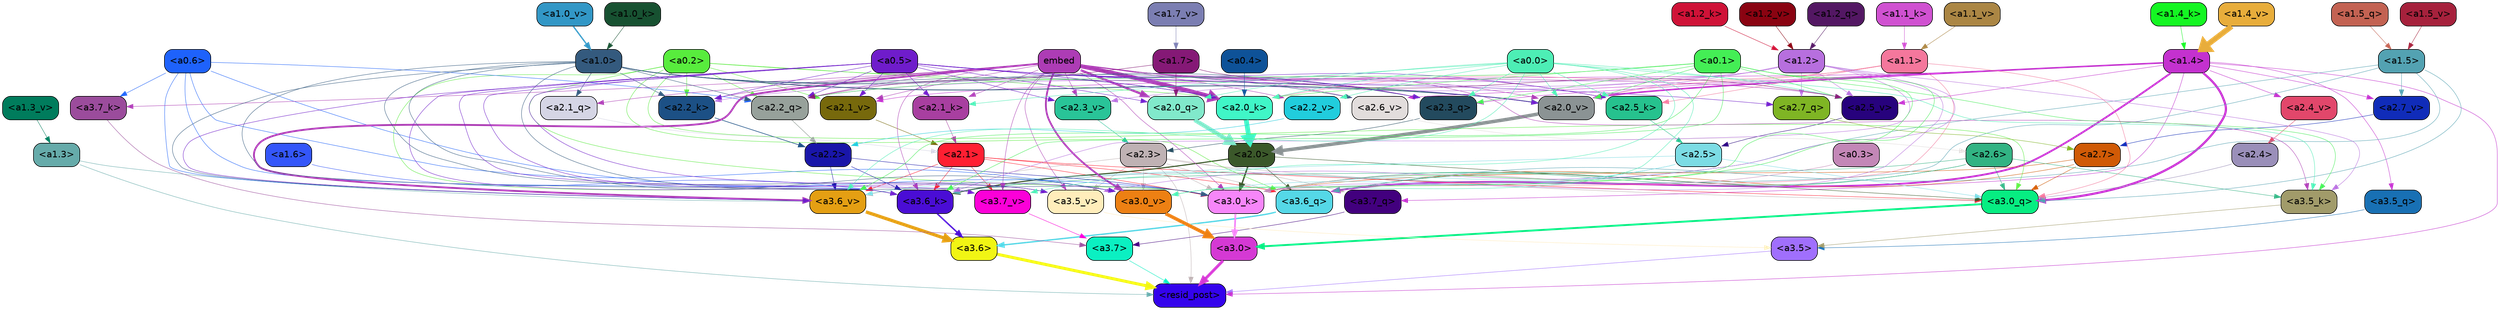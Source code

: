 strict digraph "" {
	graph [bgcolor=transparent,
		layout=dot,
		overlap=false,
		splines=true
	];
	"<a3.7>"	[color=black,
		fillcolor="#0bf0c2",
		fontname=Helvetica,
		shape=box,
		style="filled, rounded"];
	"<resid_post>"	[color=black,
		fillcolor="#3403ec",
		fontname=Helvetica,
		shape=box,
		style="filled, rounded"];
	"<a3.7>" -> "<resid_post>"	[color="#0bf0c2",
		penwidth=0.6239100098609924];
	"<a3.6>"	[color=black,
		fillcolor="#f1f514",
		fontname=Helvetica,
		shape=box,
		style="filled, rounded"];
	"<a3.6>" -> "<resid_post>"	[color="#f1f514",
		penwidth=4.569062113761902];
	"<a3.5>"	[color=black,
		fillcolor="#a06ffd",
		fontname=Helvetica,
		shape=box,
		style="filled, rounded"];
	"<a3.5>" -> "<resid_post>"	[color="#a06ffd",
		penwidth=0.6];
	"<a3.0>"	[color=black,
		fillcolor="#d539d4",
		fontname=Helvetica,
		shape=box,
		style="filled, rounded"];
	"<a3.0>" -> "<resid_post>"	[color="#d539d4",
		penwidth=4.283544182777405];
	"<a2.3>"	[color=black,
		fillcolor="#bfb2b4",
		fontname=Helvetica,
		shape=box,
		style="filled, rounded"];
	"<a2.3>" -> "<resid_post>"	[color="#bfb2b4",
		penwidth=0.6];
	"<a3.7_q>"	[color=black,
		fillcolor="#42007e",
		fontname=Helvetica,
		shape=box,
		style="filled, rounded"];
	"<a2.3>" -> "<a3.7_q>"	[color="#bfb2b4",
		penwidth=0.6];
	"<a3.6_q>"	[color=black,
		fillcolor="#55d8e7",
		fontname=Helvetica,
		shape=box,
		style="filled, rounded"];
	"<a2.3>" -> "<a3.6_q>"	[color="#bfb2b4",
		penwidth=0.6];
	"<a3.0_q>"	[color=black,
		fillcolor="#07ed82",
		fontname=Helvetica,
		shape=box,
		style="filled, rounded"];
	"<a2.3>" -> "<a3.0_q>"	[color="#bfb2b4",
		penwidth=0.6];
	"<a3.0_k>"	[color=black,
		fillcolor="#f686f9",
		fontname=Helvetica,
		shape=box,
		style="filled, rounded"];
	"<a2.3>" -> "<a3.0_k>"	[color="#bfb2b4",
		penwidth=0.6];
	"<a3.6_v>"	[color=black,
		fillcolor="#e49f13",
		fontname=Helvetica,
		shape=box,
		style="filled, rounded"];
	"<a2.3>" -> "<a3.6_v>"	[color="#bfb2b4",
		penwidth=0.6];
	"<a3.5_v>"	[color=black,
		fillcolor="#ffedbb",
		fontname=Helvetica,
		shape=box,
		style="filled, rounded"];
	"<a2.3>" -> "<a3.5_v>"	[color="#bfb2b4",
		penwidth=0.6];
	"<a3.0_v>"	[color=black,
		fillcolor="#ed8013",
		fontname=Helvetica,
		shape=box,
		style="filled, rounded"];
	"<a2.3>" -> "<a3.0_v>"	[color="#bfb2b4",
		penwidth=0.6];
	"<a1.4>"	[color=black,
		fillcolor="#c431cf",
		fontname=Helvetica,
		shape=box,
		style="filled, rounded"];
	"<a1.4>" -> "<resid_post>"	[color="#c431cf",
		penwidth=0.6];
	"<a1.4>" -> "<a3.7_q>"	[color="#c431cf",
		penwidth=0.6];
	"<a1.4>" -> "<a3.6_q>"	[color="#c431cf",
		penwidth=2.7934007048606873];
	"<a3.5_q>"	[color=black,
		fillcolor="#1870b4",
		fontname=Helvetica,
		shape=box,
		style="filled, rounded"];
	"<a1.4>" -> "<a3.5_q>"	[color="#c431cf",
		penwidth=0.6];
	"<a1.4>" -> "<a3.0_q>"	[color="#c431cf",
		penwidth=3.340754985809326];
	"<a2.3_q>"	[color=black,
		fillcolor="#234a5e",
		fontname=Helvetica,
		shape=box,
		style="filled, rounded"];
	"<a1.4>" -> "<a2.3_q>"	[color="#c431cf",
		penwidth=0.6];
	"<a2.7_v>"	[color=black,
		fillcolor="#102cb9",
		fontname=Helvetica,
		shape=box,
		style="filled, rounded"];
	"<a1.4>" -> "<a2.7_v>"	[color="#c431cf",
		penwidth=0.6];
	"<a2.6_v>"	[color=black,
		fillcolor="#e2dddc",
		fontname=Helvetica,
		shape=box,
		style="filled, rounded"];
	"<a1.4>" -> "<a2.6_v>"	[color="#c431cf",
		penwidth=0.6];
	"<a2.5_v>"	[color=black,
		fillcolor="#27027d",
		fontname=Helvetica,
		shape=box,
		style="filled, rounded"];
	"<a1.4>" -> "<a2.5_v>"	[color="#c431cf",
		penwidth=0.6];
	"<a2.4_v>"	[color=black,
		fillcolor="#e2476b",
		fontname=Helvetica,
		shape=box,
		style="filled, rounded"];
	"<a1.4>" -> "<a2.4_v>"	[color="#c431cf",
		penwidth=0.6];
	"<a2.1_v>"	[color=black,
		fillcolor="#77690c",
		fontname=Helvetica,
		shape=box,
		style="filled, rounded"];
	"<a1.4>" -> "<a2.1_v>"	[color="#c431cf",
		penwidth=0.6];
	"<a2.0_v>"	[color=black,
		fillcolor="#8b9394",
		fontname=Helvetica,
		shape=box,
		style="filled, rounded"];
	"<a1.4>" -> "<a2.0_v>"	[color="#c431cf",
		penwidth=2.268759250640869];
	"<a1.3>"	[color=black,
		fillcolor="#66abaa",
		fontname=Helvetica,
		shape=box,
		style="filled, rounded"];
	"<a1.3>" -> "<resid_post>"	[color="#66abaa",
		penwidth=0.6];
	"<a1.3>" -> "<a3.6_v>"	[color="#66abaa",
		penwidth=0.6];
	"<a3.7_q>" -> "<a3.7>"	[color="#42007e",
		penwidth=0.6];
	"<a3.6_q>" -> "<a3.6>"	[color="#55d8e7",
		penwidth=2.0347584784030914];
	"<a3.5_q>" -> "<a3.5>"	[color="#1870b4",
		penwidth=0.6];
	"<a3.0_q>" -> "<a3.0>"	[color="#07ed82",
		penwidth=2.8635367155075073];
	"<a3.7_k>"	[color=black,
		fillcolor="#9b4c9c",
		fontname=Helvetica,
		shape=box,
		style="filled, rounded"];
	"<a3.7_k>" -> "<a3.7>"	[color="#9b4c9c",
		penwidth=0.6];
	"<a3.6_k>"	[color=black,
		fillcolor="#4a0dd5",
		fontname=Helvetica,
		shape=box,
		style="filled, rounded"];
	"<a3.6_k>" -> "<a3.6>"	[color="#4a0dd5",
		penwidth=2.1760786175727844];
	"<a3.5_k>"	[color=black,
		fillcolor="#a19b6a",
		fontname=Helvetica,
		shape=box,
		style="filled, rounded"];
	"<a3.5_k>" -> "<a3.5>"	[color="#a19b6a",
		penwidth=0.6];
	"<a3.0_k>" -> "<a3.0>"	[color="#f686f9",
		penwidth=2.632905662059784];
	"<a3.7_v>"	[color=black,
		fillcolor="#fb00d8",
		fontname=Helvetica,
		shape=box,
		style="filled, rounded"];
	"<a3.7_v>" -> "<a3.7>"	[color="#fb00d8",
		penwidth=0.6];
	"<a3.6_v>" -> "<a3.6>"	[color="#e49f13",
		penwidth=4.981305837631226];
	"<a3.5_v>" -> "<a3.5>"	[color="#ffedbb",
		penwidth=0.6];
	"<a3.0_v>" -> "<a3.0>"	[color="#ed8013",
		penwidth=5.168330669403076];
	"<a2.7>"	[color=black,
		fillcolor="#d05a06",
		fontname=Helvetica,
		shape=box,
		style="filled, rounded"];
	"<a2.7>" -> "<a3.6_q>"	[color="#d05a06",
		penwidth=0.6];
	"<a2.7>" -> "<a3.0_q>"	[color="#d05a06",
		penwidth=0.6];
	"<a2.7>" -> "<a3.0_k>"	[color="#d05a06",
		penwidth=0.6];
	"<a2.6>"	[color=black,
		fillcolor="#32b383",
		fontname=Helvetica,
		shape=box,
		style="filled, rounded"];
	"<a2.6>" -> "<a3.6_q>"	[color="#32b383",
		penwidth=0.6];
	"<a2.6>" -> "<a3.0_q>"	[color="#32b383",
		penwidth=0.6];
	"<a2.6>" -> "<a3.6_k>"	[color="#32b383",
		penwidth=0.6];
	"<a2.6>" -> "<a3.5_k>"	[color="#32b383",
		penwidth=0.6];
	"<a2.6>" -> "<a3.0_k>"	[color="#32b383",
		penwidth=0.6];
	"<a2.1>"	[color=black,
		fillcolor="#ff1f32",
		fontname=Helvetica,
		shape=box,
		style="filled, rounded"];
	"<a2.1>" -> "<a3.6_q>"	[color="#ff1f32",
		penwidth=0.6];
	"<a2.1>" -> "<a3.0_q>"	[color="#ff1f32",
		penwidth=0.6];
	"<a2.1>" -> "<a3.6_k>"	[color="#ff1f32",
		penwidth=0.6];
	"<a2.1>" -> "<a3.0_k>"	[color="#ff1f32",
		penwidth=0.6];
	"<a2.1>" -> "<a3.7_v>"	[color="#ff1f32",
		penwidth=0.6];
	"<a2.1>" -> "<a3.6_v>"	[color="#ff1f32",
		penwidth=0.6];
	"<a2.0>"	[color=black,
		fillcolor="#3b582a",
		fontname=Helvetica,
		shape=box,
		style="filled, rounded"];
	"<a2.0>" -> "<a3.6_q>"	[color="#3b582a",
		penwidth=0.6];
	"<a2.0>" -> "<a3.0_q>"	[color="#3b582a",
		penwidth=0.6];
	"<a2.0>" -> "<a3.6_k>"	[color="#3b582a",
		penwidth=1.6382827460765839];
	"<a2.0>" -> "<a3.0_k>"	[color="#3b582a",
		penwidth=2.161143198609352];
	"<a1.5>"	[color=black,
		fillcolor="#53a2b2",
		fontname=Helvetica,
		shape=box,
		style="filled, rounded"];
	"<a1.5>" -> "<a3.6_q>"	[color="#53a2b2",
		penwidth=0.6];
	"<a1.5>" -> "<a3.0_q>"	[color="#53a2b2",
		penwidth=0.6];
	"<a1.5>" -> "<a3.6_k>"	[color="#53a2b2",
		penwidth=0.6];
	"<a1.5>" -> "<a3.0_k>"	[color="#53a2b2",
		penwidth=0.6];
	"<a1.5>" -> "<a2.7_v>"	[color="#53a2b2",
		penwidth=0.6];
	"<a0.2>"	[color=black,
		fillcolor="#58ec3d",
		fontname=Helvetica,
		shape=box,
		style="filled, rounded"];
	"<a0.2>" -> "<a3.6_q>"	[color="#58ec3d",
		penwidth=0.6];
	"<a0.2>" -> "<a3.0_q>"	[color="#58ec3d",
		penwidth=0.6];
	"<a0.2>" -> "<a3.6_k>"	[color="#58ec3d",
		penwidth=0.6];
	"<a0.2>" -> "<a3.0_k>"	[color="#58ec3d",
		penwidth=0.6];
	"<a2.2_q>"	[color=black,
		fillcolor="#97a19b",
		fontname=Helvetica,
		shape=box,
		style="filled, rounded"];
	"<a0.2>" -> "<a2.2_q>"	[color="#58ec3d",
		penwidth=0.6];
	"<a2.2_k>"	[color=black,
		fillcolor="#1c5085",
		fontname=Helvetica,
		shape=box,
		style="filled, rounded"];
	"<a0.2>" -> "<a2.2_k>"	[color="#58ec3d",
		penwidth=0.6];
	"<a2.0_k>"	[color=black,
		fillcolor="#40f6c7",
		fontname=Helvetica,
		shape=box,
		style="filled, rounded"];
	"<a0.2>" -> "<a2.0_k>"	[color="#58ec3d",
		penwidth=0.6];
	"<a0.2>" -> "<a2.1_v>"	[color="#58ec3d",
		penwidth=0.6];
	"<a0.2>" -> "<a2.0_v>"	[color="#58ec3d",
		penwidth=0.6];
	"<a2.5>"	[color=black,
		fillcolor="#7cdce4",
		fontname=Helvetica,
		shape=box,
		style="filled, rounded"];
	"<a2.5>" -> "<a3.0_q>"	[color="#7cdce4",
		penwidth=0.6];
	"<a2.5>" -> "<a3.0_k>"	[color="#7cdce4",
		penwidth=0.6];
	"<a2.5>" -> "<a3.6_v>"	[color="#7cdce4",
		penwidth=0.6];
	"<a2.5>" -> "<a3.0_v>"	[color="#7cdce4",
		penwidth=0.6];
	"<a2.4>"	[color=black,
		fillcolor="#9a8fb9",
		fontname=Helvetica,
		shape=box,
		style="filled, rounded"];
	"<a2.4>" -> "<a3.0_q>"	[color="#9a8fb9",
		penwidth=0.6];
	"<a1.1>"	[color=black,
		fillcolor="#f4779c",
		fontname=Helvetica,
		shape=box,
		style="filled, rounded"];
	"<a1.1>" -> "<a3.0_q>"	[color="#f4779c",
		penwidth=0.6];
	"<a1.1>" -> "<a3.0_k>"	[color="#f4779c",
		penwidth=0.6];
	"<a2.5_k>"	[color=black,
		fillcolor="#26c28e",
		fontname=Helvetica,
		shape=box,
		style="filled, rounded"];
	"<a1.1>" -> "<a2.5_k>"	[color="#f4779c",
		penwidth=0.6];
	"<a1.1>" -> "<a2.0_k>"	[color="#f4779c",
		penwidth=0.6];
	"<a1.1>" -> "<a2.0_v>"	[color="#f4779c",
		penwidth=0.6];
	"<a0.6>"	[color=black,
		fillcolor="#1e62fb",
		fontname=Helvetica,
		shape=box,
		style="filled, rounded"];
	"<a0.6>" -> "<a3.7_k>"	[color="#1e62fb",
		penwidth=0.6];
	"<a0.6>" -> "<a3.6_k>"	[color="#1e62fb",
		penwidth=0.6];
	"<a0.6>" -> "<a3.0_k>"	[color="#1e62fb",
		penwidth=0.6];
	"<a0.6>" -> "<a3.6_v>"	[color="#1e62fb",
		penwidth=0.6];
	"<a0.6>" -> "<a3.0_v>"	[color="#1e62fb",
		penwidth=0.6];
	"<a0.6>" -> "<a2.2_q>"	[color="#1e62fb",
		penwidth=0.6];
	embed	[color=black,
		fillcolor="#ad3cb5",
		fontname=Helvetica,
		shape=box,
		style="filled, rounded"];
	embed -> "<a3.7_k>"	[color="#ad3cb5",
		penwidth=0.6];
	embed -> "<a3.6_k>"	[color="#ad3cb5",
		penwidth=0.6];
	embed -> "<a3.5_k>"	[color="#ad3cb5",
		penwidth=0.6];
	embed -> "<a3.0_k>"	[color="#ad3cb5",
		penwidth=0.6];
	embed -> "<a3.7_v>"	[color="#ad3cb5",
		penwidth=0.6];
	embed -> "<a3.6_v>"	[color="#ad3cb5",
		penwidth=2.7825746536254883];
	embed -> "<a3.5_v>"	[color="#ad3cb5",
		penwidth=0.6];
	embed -> "<a3.0_v>"	[color="#ad3cb5",
		penwidth=2.6950180530548096];
	embed -> "<a2.3_q>"	[color="#ad3cb5",
		penwidth=0.6];
	embed -> "<a2.2_q>"	[color="#ad3cb5",
		penwidth=0.6];
	"<a2.1_q>"	[color=black,
		fillcolor="#d5d5e5",
		fontname=Helvetica,
		shape=box,
		style="filled, rounded"];
	embed -> "<a2.1_q>"	[color="#ad3cb5",
		penwidth=0.6];
	"<a2.0_q>"	[color=black,
		fillcolor="#81e9cb",
		fontname=Helvetica,
		shape=box,
		style="filled, rounded"];
	embed -> "<a2.0_q>"	[color="#ad3cb5",
		penwidth=3.305941343307495];
	embed -> "<a2.5_k>"	[color="#ad3cb5",
		penwidth=0.6];
	embed -> "<a2.2_k>"	[color="#ad3cb5",
		penwidth=0.6698317527770996];
	"<a2.1_k>"	[color=black,
		fillcolor="#a83fa0",
		fontname=Helvetica,
		shape=box,
		style="filled, rounded"];
	embed -> "<a2.1_k>"	[color="#ad3cb5",
		penwidth=0.6];
	embed -> "<a2.0_k>"	[color="#ad3cb5",
		penwidth=6.12570995092392];
	embed -> "<a2.6_v>"	[color="#ad3cb5",
		penwidth=0.6];
	embed -> "<a2.5_v>"	[color="#ad3cb5",
		penwidth=0.6];
	"<a2.3_v>"	[color=black,
		fillcolor="#29c498",
		fontname=Helvetica,
		shape=box,
		style="filled, rounded"];
	embed -> "<a2.3_v>"	[color="#ad3cb5",
		penwidth=0.6];
	"<a2.2_v>"	[color=black,
		fillcolor="#21cddd",
		fontname=Helvetica,
		shape=box,
		style="filled, rounded"];
	embed -> "<a2.2_v>"	[color="#ad3cb5",
		penwidth=0.6];
	embed -> "<a2.1_v>"	[color="#ad3cb5",
		penwidth=0.6];
	embed -> "<a2.0_v>"	[color="#ad3cb5",
		penwidth=0.6];
	"<a2.2>"	[color=black,
		fillcolor="#1916a9",
		fontname=Helvetica,
		shape=box,
		style="filled, rounded"];
	"<a2.2>" -> "<a3.6_k>"	[color="#1916a9",
		penwidth=0.6];
	"<a2.2>" -> "<a3.0_k>"	[color="#1916a9",
		penwidth=0.6];
	"<a2.2>" -> "<a3.6_v>"	[color="#1916a9",
		penwidth=0.6];
	"<a1.6>"	[color=black,
		fillcolor="#3456f9",
		fontname=Helvetica,
		shape=box,
		style="filled, rounded"];
	"<a1.6>" -> "<a3.6_k>"	[color="#3456f9",
		penwidth=0.6];
	"<a1.2>"	[color=black,
		fillcolor="#b76fde",
		fontname=Helvetica,
		shape=box,
		style="filled, rounded"];
	"<a1.2>" -> "<a3.6_k>"	[color="#b76fde",
		penwidth=0.6];
	"<a1.2>" -> "<a3.5_k>"	[color="#b76fde",
		penwidth=0.6];
	"<a1.2>" -> "<a3.0_k>"	[color="#b76fde",
		penwidth=0.6];
	"<a1.2>" -> "<a3.5_v>"	[color="#b76fde",
		penwidth=0.6];
	"<a2.7_q>"	[color=black,
		fillcolor="#7fb524",
		fontname=Helvetica,
		shape=box,
		style="filled, rounded"];
	"<a1.2>" -> "<a2.7_q>"	[color="#b76fde",
		penwidth=0.6];
	"<a1.2>" -> "<a2.2_q>"	[color="#b76fde",
		penwidth=0.6];
	"<a1.2>" -> "<a2.2_k>"	[color="#b76fde",
		penwidth=0.6];
	"<a1.2>" -> "<a2.5_v>"	[color="#b76fde",
		penwidth=0.6];
	"<a1.2>" -> "<a2.3_v>"	[color="#b76fde",
		penwidth=0.6];
	"<a1.2>" -> "<a2.0_v>"	[color="#b76fde",
		penwidth=0.6];
	"<a1.0>"	[color=black,
		fillcolor="#345a7e",
		fontname=Helvetica,
		shape=box,
		style="filled, rounded"];
	"<a1.0>" -> "<a3.6_k>"	[color="#345a7e",
		penwidth=0.6];
	"<a1.0>" -> "<a3.0_k>"	[color="#345a7e",
		penwidth=0.6];
	"<a1.0>" -> "<a3.6_v>"	[color="#345a7e",
		penwidth=0.6];
	"<a1.0>" -> "<a3.5_v>"	[color="#345a7e",
		penwidth=0.6];
	"<a1.0>" -> "<a3.0_v>"	[color="#345a7e",
		penwidth=0.6];
	"<a1.0>" -> "<a2.3_q>"	[color="#345a7e",
		penwidth=0.6];
	"<a1.0>" -> "<a2.2_q>"	[color="#345a7e",
		penwidth=0.6];
	"<a1.0>" -> "<a2.1_q>"	[color="#345a7e",
		penwidth=0.6];
	"<a1.0>" -> "<a2.2_k>"	[color="#345a7e",
		penwidth=0.6];
	"<a1.0>" -> "<a2.0_k>"	[color="#345a7e",
		penwidth=0.6];
	"<a1.0>" -> "<a2.6_v>"	[color="#345a7e",
		penwidth=0.6];
	"<a1.0>" -> "<a2.0_v>"	[color="#345a7e",
		penwidth=1.2213096618652344];
	"<a0.5>"	[color=black,
		fillcolor="#6f1ccb",
		fontname=Helvetica,
		shape=box,
		style="filled, rounded"];
	"<a0.5>" -> "<a3.6_k>"	[color="#6f1ccb",
		penwidth=0.6];
	"<a0.5>" -> "<a3.7_v>"	[color="#6f1ccb",
		penwidth=0.6];
	"<a0.5>" -> "<a3.6_v>"	[color="#6f1ccb",
		penwidth=0.6];
	"<a0.5>" -> "<a3.5_v>"	[color="#6f1ccb",
		penwidth=0.6];
	"<a0.5>" -> "<a3.0_v>"	[color="#6f1ccb",
		penwidth=0.6];
	"<a0.5>" -> "<a2.7_q>"	[color="#6f1ccb",
		penwidth=0.6];
	"<a0.5>" -> "<a2.3_q>"	[color="#6f1ccb",
		penwidth=0.6];
	"<a0.5>" -> "<a2.2_q>"	[color="#6f1ccb",
		penwidth=0.6];
	"<a0.5>" -> "<a2.0_q>"	[color="#6f1ccb",
		penwidth=0.6];
	"<a0.5>" -> "<a2.5_k>"	[color="#6f1ccb",
		penwidth=0.6];
	"<a0.5>" -> "<a2.2_k>"	[color="#6f1ccb",
		penwidth=0.6];
	"<a0.5>" -> "<a2.1_k>"	[color="#6f1ccb",
		penwidth=0.6];
	"<a0.5>" -> "<a2.0_k>"	[color="#6f1ccb",
		penwidth=0.6900839805603027];
	"<a0.5>" -> "<a2.3_v>"	[color="#6f1ccb",
		penwidth=0.6];
	"<a0.5>" -> "<a2.1_v>"	[color="#6f1ccb",
		penwidth=0.6];
	"<a0.5>" -> "<a2.0_v>"	[color="#6f1ccb",
		penwidth=0.6];
	"<a0.1>"	[color=black,
		fillcolor="#44ee55",
		fontname=Helvetica,
		shape=box,
		style="filled, rounded"];
	"<a0.1>" -> "<a3.6_k>"	[color="#44ee55",
		penwidth=0.6];
	"<a0.1>" -> "<a3.5_k>"	[color="#44ee55",
		penwidth=0.6];
	"<a0.1>" -> "<a3.0_k>"	[color="#44ee55",
		penwidth=0.6];
	"<a0.1>" -> "<a3.6_v>"	[color="#44ee55",
		penwidth=0.6];
	"<a0.1>" -> "<a3.0_v>"	[color="#44ee55",
		penwidth=0.6];
	"<a0.1>" -> "<a2.3_q>"	[color="#44ee55",
		penwidth=0.6];
	"<a0.1>" -> "<a2.2_q>"	[color="#44ee55",
		penwidth=0.6];
	"<a0.1>" -> "<a2.0_k>"	[color="#44ee55",
		penwidth=0.6];
	"<a0.1>" -> "<a2.5_v>"	[color="#44ee55",
		penwidth=0.6];
	"<a0.1>" -> "<a2.0_v>"	[color="#44ee55",
		penwidth=0.6];
	"<a0.0>"	[color=black,
		fillcolor="#4deeb5",
		fontname=Helvetica,
		shape=box,
		style="filled, rounded"];
	"<a0.0>" -> "<a3.5_k>"	[color="#4deeb5",
		penwidth=0.6];
	"<a0.0>" -> "<a3.7_v>"	[color="#4deeb5",
		penwidth=0.6];
	"<a0.0>" -> "<a3.6_v>"	[color="#4deeb5",
		penwidth=0.6];
	"<a0.0>" -> "<a3.0_v>"	[color="#4deeb5",
		penwidth=0.6];
	"<a0.0>" -> "<a2.3_q>"	[color="#4deeb5",
		penwidth=0.6];
	"<a0.0>" -> "<a2.0_q>"	[color="#4deeb5",
		penwidth=0.6];
	"<a0.0>" -> "<a2.5_k>"	[color="#4deeb5",
		penwidth=0.6];
	"<a0.0>" -> "<a2.1_k>"	[color="#4deeb5",
		penwidth=0.6];
	"<a0.0>" -> "<a2.0_k>"	[color="#4deeb5",
		penwidth=0.6];
	"<a0.0>" -> "<a2.5_v>"	[color="#4deeb5",
		penwidth=0.6];
	"<a0.0>" -> "<a2.2_v>"	[color="#4deeb5",
		penwidth=0.6];
	"<a0.0>" -> "<a2.0_v>"	[color="#4deeb5",
		penwidth=0.6];
	"<a0.3>"	[color=black,
		fillcolor="#c387b7",
		fontname=Helvetica,
		shape=box,
		style="filled, rounded"];
	"<a0.3>" -> "<a3.0_k>"	[color="#c387b7",
		penwidth=0.6];
	"<a2.7_q>" -> "<a2.7>"	[color="#7fb524",
		penwidth=0.6];
	"<a2.3_q>" -> "<a2.3>"	[color="#234a5e",
		penwidth=0.6];
	"<a2.2_q>" -> "<a2.2>"	[color="#97a19b",
		penwidth=0.7553567886352539];
	"<a2.1_q>" -> "<a2.1>"	[color="#d5d5e5",
		penwidth=0.6];
	"<a2.0_q>" -> "<a2.0>"	[color="#81e9cb",
		penwidth=6.256794691085815];
	"<a2.5_k>" -> "<a2.5>"	[color="#26c28e",
		penwidth=0.6];
	"<a2.2_k>" -> "<a2.2>"	[color="#1c5085",
		penwidth=0.8854708671569824];
	"<a2.1_k>" -> "<a2.1>"	[color="#a83fa0",
		penwidth=0.6];
	"<a2.0_k>" -> "<a2.0>"	[color="#40f6c7",
		penwidth=7.231504917144775];
	"<a2.7_v>" -> "<a2.7>"	[color="#102cb9",
		penwidth=0.6];
	"<a2.6_v>" -> "<a2.6>"	[color="#e2dddc",
		penwidth=0.6];
	"<a2.5_v>" -> "<a2.5>"	[color="#27027d",
		penwidth=0.6];
	"<a2.4_v>" -> "<a2.4>"	[color="#e2476b",
		penwidth=0.6];
	"<a2.3_v>" -> "<a2.3>"	[color="#29c498",
		penwidth=0.6];
	"<a2.2_v>" -> "<a2.2>"	[color="#21cddd",
		penwidth=0.6];
	"<a2.1_v>" -> "<a2.1>"	[color="#77690c",
		penwidth=0.6];
	"<a2.0_v>" -> "<a2.0>"	[color="#8b9394",
		penwidth=5.231471925973892];
	"<a1.7>"	[color=black,
		fillcolor="#851976",
		fontname=Helvetica,
		shape=box,
		style="filled, rounded"];
	"<a1.7>" -> "<a2.2_q>"	[color="#851976",
		penwidth=0.6];
	"<a1.7>" -> "<a2.0_q>"	[color="#851976",
		penwidth=0.6];
	"<a1.7>" -> "<a2.5_v>"	[color="#851976",
		penwidth=0.6];
	"<a0.4>"	[color=black,
		fillcolor="#0e5298",
		fontname=Helvetica,
		shape=box,
		style="filled, rounded"];
	"<a0.4>" -> "<a2.0_k>"	[color="#0e5298",
		penwidth=0.6];
	"<a1.5_q>"	[color=black,
		fillcolor="#c36252",
		fontname=Helvetica,
		shape=box,
		style="filled, rounded"];
	"<a1.5_q>" -> "<a1.5>"	[color="#c36252",
		penwidth=0.6];
	"<a1.2_q>"	[color=black,
		fillcolor="#531763",
		fontname=Helvetica,
		shape=box,
		style="filled, rounded"];
	"<a1.2_q>" -> "<a1.2>"	[color="#531763",
		penwidth=0.6];
	"<a1.4_k>"	[color=black,
		fillcolor="#14f622",
		fontname=Helvetica,
		shape=box,
		style="filled, rounded"];
	"<a1.4_k>" -> "<a1.4>"	[color="#14f622",
		penwidth=0.6];
	"<a1.2_k>"	[color=black,
		fillcolor="#cf1237",
		fontname=Helvetica,
		shape=box,
		style="filled, rounded"];
	"<a1.2_k>" -> "<a1.2>"	[color="#cf1237",
		penwidth=0.6];
	"<a1.1_k>"	[color=black,
		fillcolor="#d051d1",
		fontname=Helvetica,
		shape=box,
		style="filled, rounded"];
	"<a1.1_k>" -> "<a1.1>"	[color="#d051d1",
		penwidth=0.6];
	"<a1.0_k>"	[color=black,
		fillcolor="#175131",
		fontname=Helvetica,
		shape=box,
		style="filled, rounded"];
	"<a1.0_k>" -> "<a1.0>"	[color="#175131",
		penwidth=0.6];
	"<a1.7_v>"	[color=black,
		fillcolor="#7b7eb2",
		fontname=Helvetica,
		shape=box,
		style="filled, rounded"];
	"<a1.7_v>" -> "<a1.7>"	[color="#7b7eb2",
		penwidth=0.6];
	"<a1.5_v>"	[color=black,
		fillcolor="#a6213c",
		fontname=Helvetica,
		shape=box,
		style="filled, rounded"];
	"<a1.5_v>" -> "<a1.5>"	[color="#a6213c",
		penwidth=0.6];
	"<a1.4_v>"	[color=black,
		fillcolor="#e8ad3b",
		fontname=Helvetica,
		shape=box,
		style="filled, rounded"];
	"<a1.4_v>" -> "<a1.4>"	[color="#e8ad3b",
		penwidth=8.36684274673462];
	"<a1.3_v>"	[color=black,
		fillcolor="#007c5c",
		fontname=Helvetica,
		shape=box,
		style="filled, rounded"];
	"<a1.3_v>" -> "<a1.3>"	[color="#007c5c",
		penwidth=0.6];
	"<a1.2_v>"	[color=black,
		fillcolor="#8a0311",
		fontname=Helvetica,
		shape=box,
		style="filled, rounded"];
	"<a1.2_v>" -> "<a1.2>"	[color="#8a0311",
		penwidth=0.6];
	"<a1.1_v>"	[color=black,
		fillcolor="#ab8644",
		fontname=Helvetica,
		shape=box,
		style="filled, rounded"];
	"<a1.1_v>" -> "<a1.1>"	[color="#ab8644",
		penwidth=0.6];
	"<a1.0_v>"	[color=black,
		fillcolor="#3297c6",
		fontname=Helvetica,
		shape=box,
		style="filled, rounded"];
	"<a1.0_v>" -> "<a1.0>"	[color="#3297c6",
		penwidth=1.9665732383728027];
}
